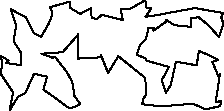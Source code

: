 unitsize(0.001cm);
draw((1380,939)--(1393,1368));
draw((1393,1368)--(1115,1052));
draw((1115,1052)--(742,1025));
draw((742,1025)--(938,955));
draw((938,955)--(984,965));
draw((984,965)--(1187,706));
draw((1187,706)--(1286,525));
draw((1286,525)--(1323,280));
draw((1323,280)--(1429,134));
draw((1429,134)--(1256,61));
draw((1256,61)--(1178,100));
draw((1178,100)--(953,268));
draw((953,268)--(776,392));
draw((776,392)--(839,620));
draw((839,620)--(611,673));
draw((611,673)--(457,334));
draw((457,334)--(327,265));
draw((327,265)--(178,24));
draw((178,24)--(241,341));
draw((241,341)--(19,674));
draw((19,674)--(53,857));
draw((53,857)--(22,987));
draw((22,987)--(161,906));
draw((161,906)--(123,862));
draw((123,862)--(376,825));
draw((376,825)--(378,1048));
draw((378,1048)--(252,1240));
draw((252,1240)--(274,1420));
draw((274,1420)--(298,1513));
draw((298,1513)--(198,1810));
draw((198,1810)--(463,1670));
draw((463,1670)--(611,1384));
draw((611,1384)--(738,1325));
draw((738,1325)--(872,1559));
draw((872,1559)--(928,1700));
draw((928,1700)--(929,1766));
draw((929,1766)--(890,1846));
draw((890,1846)--(1247,1945));
draw((1247,1945)--(1234,1946));
draw((1234,1946)--(1251,1832));
draw((1251,1832)--(1424,1728));
draw((1424,1728)--(1621,1830));
draw((1621,1830)--(1625,1651));
draw((1625,1651)--(1724,1642));
draw((1724,1642)--(1807,1711));
draw((1807,1711)--(2178,1619));
draw((2178,1619)--(2139,1806));
draw((2139,1806)--(2290,1810));
draw((2290,1810)--(2573,1969));
draw((2573,1969)--(2597,1830));
draw((2597,1830)--(2678,1825));
draw((2678,1825)--(2576,1676));
draw((2576,1676)--(2728,1698));
draw((2728,1698)--(3447,1830));
draw((3447,1830)--(3955,1743));
draw((3955,1743)--(3911,1673));
draw((3911,1673)--(3950,1558));
draw((3950,1558)--(3874,1318));
draw((3874,1318)--(3683,1533));
draw((3683,1533)--(3510,1671));
draw((3510,1671)--(3373,1646));
draw((3373,1646)--(3384,1498));
draw((3384,1498)--(3085,1528));
draw((3085,1528)--(2945,1622));
draw((2945,1622)--(2961,1605));
draw((2961,1605)--(2716,1432));
draw((2716,1432)--(2721,1482));
draw((2721,1482)--(2628,1479));
draw((2628,1479)--(2586,1286));
draw((2586,1286)--(2482,1183));
draw((2482,1183)--(2421,1007));
draw((2421,1007)--(2574,946));
draw((2574,946)--(2599,901));
draw((2599,901)--(2991,792));
draw((2991,792)--(2863,558));
draw((2863,558)--(2936,337));
draw((2936,337)--(3022,474));
draw((3022,474)--(3113,885));
draw((3113,885)--(3479,821));
draw((3479,821)--(3520,1079));
draw((3520,1079)--(3854,923));
draw((3854,923)--(3822,899));
draw((3822,899)--(3756,882));
draw((3756,882)--(3875,598));
draw((3875,598)--(3888,666));
draw((3888,666)--(3815,169));
draw((3815,169)--(3913,192));
draw((3913,192)--(3893,102));
draw((3893,102)--(3640,43));
draw((3640,43)--(3416,143));
draw((3416,143)--(2848,96));
draw((2848,96)--(2519,135));
draw((2519,135)--(2542,236));
draw((2542,236)--(2588,302));
draw((2588,302)--(2573,599));
draw((2573,599)--(2097,981));
draw((2097,981)--(1917,687));
draw((1917,687)--(1787,1009));
draw((1787,1009)--(1795,962));
draw((1795,962)--(1380,939));

